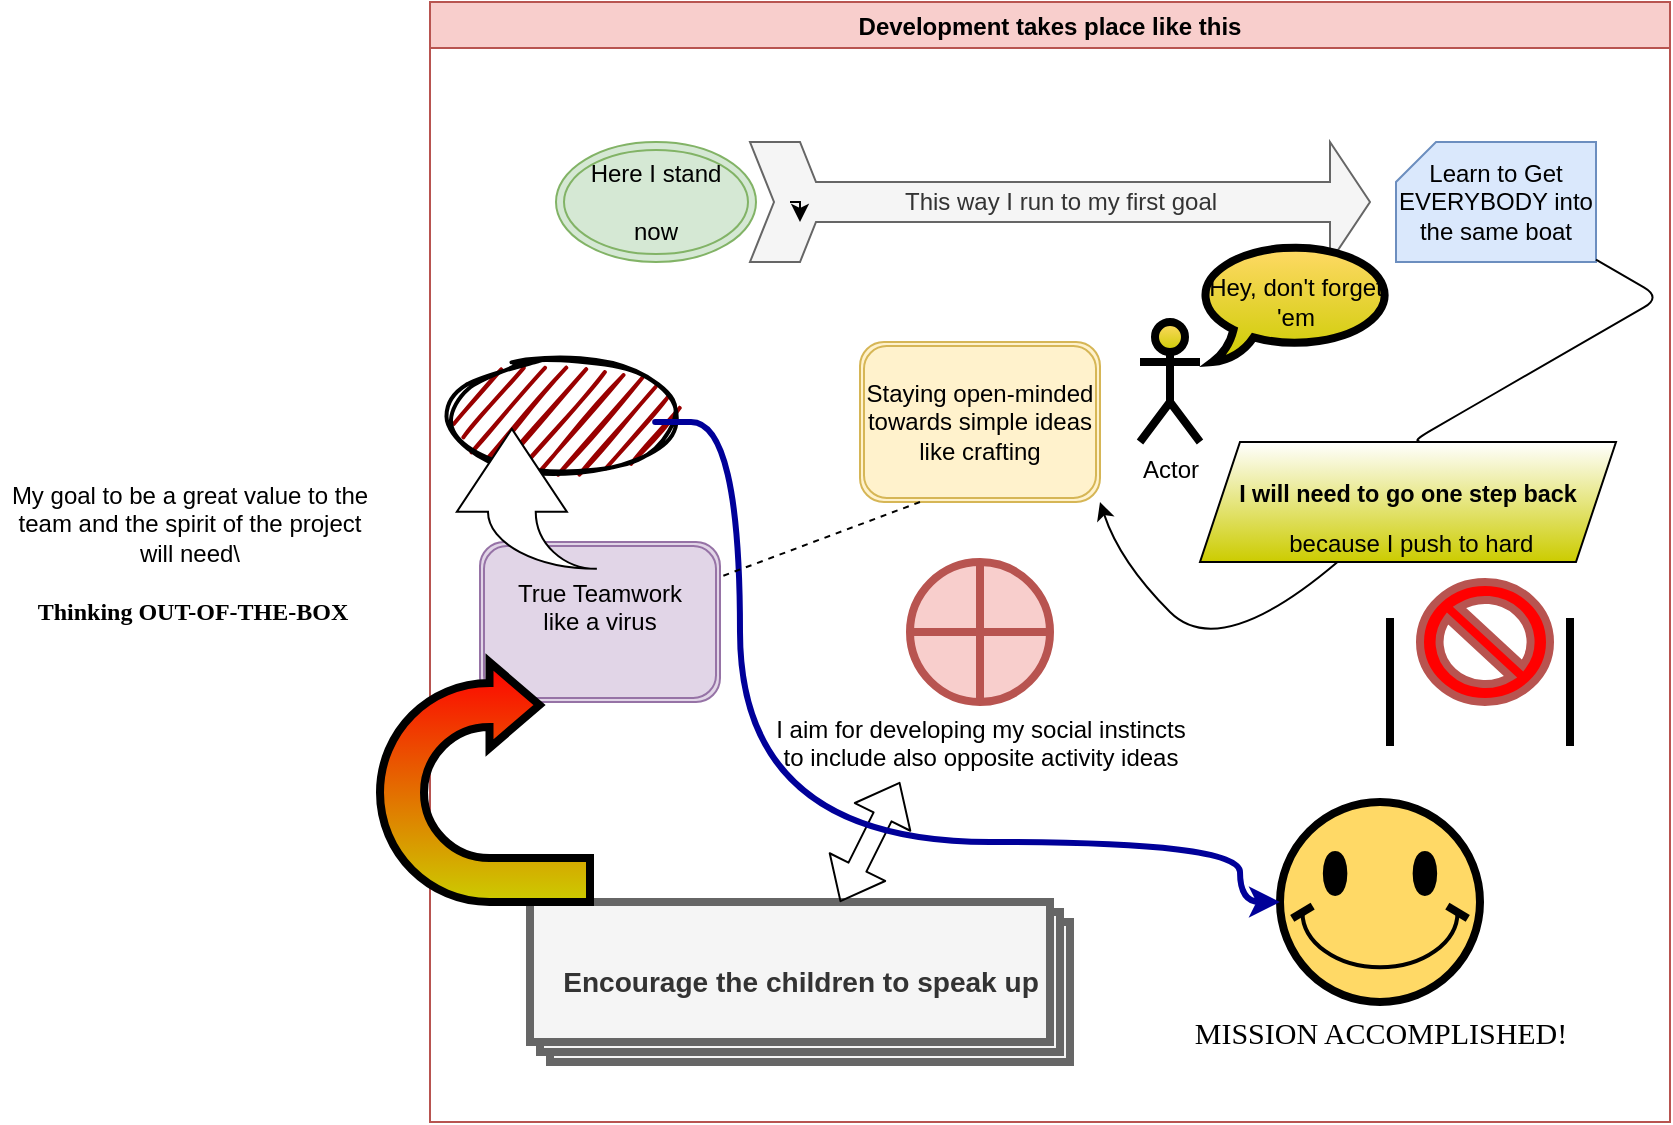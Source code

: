 <mxfile version="13.9.1" type="github">
  <diagram id="wFE0QG_FPsp0jaGvCLVb" name="Page-1">
    <mxGraphModel dx="1884" dy="575" grid="1" gridSize="10" guides="1" tooltips="1" connect="1" arrows="1" fold="1" page="1" pageScale="1" pageWidth="850" pageHeight="1100" math="0" shadow="0">
      <root>
        <mxCell id="0" />
        <mxCell id="OvUPb9AXrMZjdHnym7Ba-2" parent="0" />
        <mxCell id="OvUPb9AXrMZjdHnym7Ba-3" value="&lt;div&gt;True Teamwork&lt;/div&gt;&lt;div&gt;like a virus&lt;br&gt;&lt;/div&gt;&lt;div&gt;&lt;br&gt;&lt;/div&gt;" style="shape=ext;double=1;rounded=1;whiteSpace=wrap;html=1;fillColor=#e1d5e7;strokeColor=#9673a6;" vertex="1" parent="OvUPb9AXrMZjdHnym7Ba-2">
          <mxGeometry x="140" y="360" width="120" height="80" as="geometry" />
        </mxCell>
        <mxCell id="OvUPb9AXrMZjdHnym7Ba-4" value="Staying open-minded towards simple ideas like crafting" style="shape=ext;double=1;rounded=1;whiteSpace=wrap;html=1;fillColor=#fff2cc;strokeColor=#d6b656;" vertex="1" parent="OvUPb9AXrMZjdHnym7Ba-2">
          <mxGeometry x="330" y="260" width="120" height="80" as="geometry" />
        </mxCell>
        <mxCell id="OvUPb9AXrMZjdHnym7Ba-6" value="Development takes place like this" style="swimlane;fillColor=#f8cecc;strokeColor=#b85450;" vertex="1" parent="OvUPb9AXrMZjdHnym7Ba-2">
          <mxGeometry x="115" y="90" width="620" height="560" as="geometry" />
        </mxCell>
        <mxCell id="OvUPb9AXrMZjdHnym7Ba-8" value="" style="ellipse;whiteSpace=wrap;html=1;strokeWidth=2;fillWeight=2;hachureGap=8;fillColor=#990000;fillStyle=dots;sketch=1;" vertex="1" parent="OvUPb9AXrMZjdHnym7Ba-6">
          <mxGeometry x="10" y="180" width="112" height="55" as="geometry" />
        </mxCell>
        <mxCell id="OvUPb9AXrMZjdHnym7Ba-10" value="&lt;div&gt;Here I stand&lt;/div&gt;&lt;div&gt;&lt;br&gt;&lt;/div&gt;now" style="ellipse;shape=doubleEllipse;whiteSpace=wrap;html=1;fillColor=#d5e8d4;strokeColor=#82b366;" vertex="1" parent="OvUPb9AXrMZjdHnym7Ba-6">
          <mxGeometry x="63" y="70" width="100" height="60" as="geometry" />
        </mxCell>
        <mxCell id="OvUPb9AXrMZjdHnym7Ba-11" value="This way I run to my first goal" style="html=1;shadow=0;dashed=0;align=center;verticalAlign=middle;shape=mxgraph.arrows2.tailedNotchedArrow;dy1=10;dx1=20;notch=12;arrowHead=20;dx2=25;dy2=30;fillColor=#f5f5f5;strokeColor=#666666;fontColor=#333333;" vertex="1" parent="OvUPb9AXrMZjdHnym7Ba-6">
          <mxGeometry x="160" y="70" width="310" height="60" as="geometry" />
        </mxCell>
        <mxCell id="OvUPb9AXrMZjdHnym7Ba-12" value="Learn to Get EVERYBODY into the same boat" style="verticalLabelPosition=middle;verticalAlign=middle;html=1;shape=card;whiteSpace=wrap;size=20;arcSize=12;fillColor=#dae8fc;strokeColor=#6c8ebf;labelPosition=center;align=center;" vertex="1" parent="OvUPb9AXrMZjdHnym7Ba-6">
          <mxGeometry x="483" y="70" width="100" height="60" as="geometry" />
        </mxCell>
        <mxCell id="OvUPb9AXrMZjdHnym7Ba-13" value="&lt;div&gt;I aim for developing my social instincts&lt;/div&gt;&lt;div&gt;to include also opposite activity ideas&lt;br&gt; &lt;/div&gt;" style="verticalLabelPosition=bottom;verticalAlign=top;html=1;shape=mxgraph.flowchart.summing_function;fillColor=#f8cecc;strokeColor=#b85450;strokeWidth=4;" vertex="1" parent="OvUPb9AXrMZjdHnym7Ba-6">
          <mxGeometry x="240" y="280" width="70" height="70" as="geometry" />
        </mxCell>
        <mxCell id="OvUPb9AXrMZjdHnym7Ba-16" value="&lt;div&gt;&lt;h3&gt;Encourage the children to speak up&lt;/h3&gt;&lt;/div&gt;" style="verticalLabelPosition=middle;verticalAlign=middle;html=1;shape=mxgraph.basic.layered_rect;dx=10;outlineConnect=0;strokeWidth=4;align=center;labelPosition=center;fillColor=#f5f5f5;strokeColor=#666666;fontColor=#333333;" vertex="1" parent="OvUPb9AXrMZjdHnym7Ba-6">
          <mxGeometry x="50" y="450" width="270" height="80" as="geometry" />
        </mxCell>
        <mxCell id="OvUPb9AXrMZjdHnym7Ba-17" value="&lt;font style=&quot;font-size: 15px&quot; face=&quot;Comic Sans MS&quot;&gt;MISSION ACCOMPLISHED!&lt;/font&gt;" style="verticalLabelPosition=bottom;verticalAlign=top;html=1;shape=mxgraph.basic.smiley;strokeWidth=4;align=center;fillColor=#FFD966;" vertex="1" parent="OvUPb9AXrMZjdHnym7Ba-6">
          <mxGeometry x="425" y="400" width="100" height="100" as="geometry" />
        </mxCell>
        <mxCell id="OvUPb9AXrMZjdHnym7Ba-23" value="" style="shape=flexArrow;endArrow=classic;startArrow=classic;html=1;" edge="1" parent="OvUPb9AXrMZjdHnym7Ba-6" source="OvUPb9AXrMZjdHnym7Ba-16">
          <mxGeometry width="50" height="50" relative="1" as="geometry">
            <mxPoint x="150" y="360" as="sourcePoint" />
            <mxPoint x="235" y="390" as="targetPoint" />
          </mxGeometry>
        </mxCell>
        <mxCell id="OvUPb9AXrMZjdHnym7Ba-26" value="Actor" style="shape=umlActor;verticalLabelPosition=bottom;verticalAlign=top;html=1;outlineConnect=0;strokeWidth=4;fillColor=#FFD966;gradientColor=#CCCC00;align=center;" vertex="1" parent="OvUPb9AXrMZjdHnym7Ba-6">
          <mxGeometry x="355" y="160" width="30" height="60" as="geometry" />
        </mxCell>
        <mxCell id="OvUPb9AXrMZjdHnym7Ba-29" value="Hey, don&#39;t forget &#39;em" style="whiteSpace=wrap;html=1;shape=mxgraph.basic.oval_callout;strokeWidth=4;fillColor=#FFD966;gradientColor=#CCCC00;align=center;" vertex="1" parent="OvUPb9AXrMZjdHnym7Ba-6">
          <mxGeometry x="383" y="120" width="100" height="60" as="geometry" />
        </mxCell>
        <mxCell id="OvUPb9AXrMZjdHnym7Ba-30" value="" style="verticalLabelPosition=bottom;verticalAlign=top;html=1;shape=mxgraph.basic.no_symbol;strokeWidth=4;align=center;strokeColor=#b85450;fillColor=#FF0000;" vertex="1" parent="OvUPb9AXrMZjdHnym7Ba-6">
          <mxGeometry x="495" y="290" width="65" height="60" as="geometry" />
        </mxCell>
        <mxCell id="OvUPb9AXrMZjdHnym7Ba-31" value="" style="shape=partialRectangle;whiteSpace=wrap;html=1;top=0;bottom=0;fillColor=none;strokeWidth=4;align=center;" vertex="1" parent="OvUPb9AXrMZjdHnym7Ba-6">
          <mxGeometry x="480" y="310" width="90" height="60" as="geometry" />
        </mxCell>
        <mxCell id="OvUPb9AXrMZjdHnym7Ba-5" value="" style="html=1;shadow=0;dashed=0;align=center;verticalAlign=middle;shape=mxgraph.arrows2.jumpInArrow;dy=11.94;dx=41.44;arrowHead=55;rotation=-90;" vertex="1" parent="OvUPb9AXrMZjdHnym7Ba-6">
          <mxGeometry x="13.43" y="213.43" width="70" height="70" as="geometry" />
        </mxCell>
        <mxCell id="OvUPb9AXrMZjdHnym7Ba-36" value="" style="html=1;shadow=0;dashed=0;align=center;verticalAlign=middle;shape=mxgraph.arrows2.uTurnArrow;dy=11;arrowHead=43;dx2=25;strokeWidth=4;fillColor=#FF0000;gradientColor=#CCCC00;" vertex="1" parent="OvUPb9AXrMZjdHnym7Ba-6">
          <mxGeometry x="-25" y="330" width="105" height="120" as="geometry" />
        </mxCell>
        <mxCell id="OvUPb9AXrMZjdHnym7Ba-35" value="" style="edgeStyle=orthogonalEdgeStyle;orthogonalLoop=1;jettySize=auto;html=1;curved=1;strokeColor=#000099;strokeWidth=3;" edge="1" parent="OvUPb9AXrMZjdHnym7Ba-6" target="OvUPb9AXrMZjdHnym7Ba-17">
          <mxGeometry relative="1" as="geometry">
            <mxPoint x="115" y="210" as="sourcePoint" />
            <mxPoint x="405" y="440" as="targetPoint" />
            <Array as="points">
              <mxPoint x="106" y="210" />
              <mxPoint x="155" y="210" />
              <mxPoint x="155" y="420" />
              <mxPoint x="405" y="420" />
              <mxPoint x="405" y="450" />
            </Array>
          </mxGeometry>
        </mxCell>
        <mxCell id="OvUPb9AXrMZjdHnym7Ba-14" value="&lt;div style=&quot;font-size: 10px&quot; align=&quot;center&quot;&gt;&lt;h3&gt;I will need to go one step back&lt;/h3&gt;&lt;/div&gt;&amp;nbsp;because I push to hard" style="shape=parallelogram;perimeter=parallelogramPerimeter;whiteSpace=wrap;html=1;fixedSize=1;verticalAlign=top;gradientColor=#CCCC00;arcSize=12;align=center;" vertex="1" parent="OvUPb9AXrMZjdHnym7Ba-2">
          <mxGeometry x="500" y="310" width="208" height="60" as="geometry" />
        </mxCell>
        <mxCell id="OvUPb9AXrMZjdHnym7Ba-21" value="" style="endArrow=none;dashed=1;html=1;exitX=0.25;exitY=1;exitDx=0;exitDy=0;" edge="1" parent="OvUPb9AXrMZjdHnym7Ba-2" source="OvUPb9AXrMZjdHnym7Ba-4" target="OvUPb9AXrMZjdHnym7Ba-3">
          <mxGeometry width="50" height="50" relative="1" as="geometry">
            <mxPoint x="350" y="390" as="sourcePoint" />
            <mxPoint x="400" y="340" as="targetPoint" />
          </mxGeometry>
        </mxCell>
        <mxCell id="OvUPb9AXrMZjdHnym7Ba-24" style="edgeStyle=orthogonalEdgeStyle;rounded=0;orthogonalLoop=1;jettySize=auto;html=1;exitX=0;exitY=0.5;exitDx=20;exitDy=0;exitPerimeter=0;" edge="1" parent="OvUPb9AXrMZjdHnym7Ba-2" source="OvUPb9AXrMZjdHnym7Ba-11">
          <mxGeometry relative="1" as="geometry">
            <mxPoint x="300" y="200" as="targetPoint" />
          </mxGeometry>
        </mxCell>
        <mxCell id="OvUPb9AXrMZjdHnym7Ba-25" value="" style="curved=1;endArrow=classic;html=1;" edge="1" parent="OvUPb9AXrMZjdHnym7Ba-2" source="OvUPb9AXrMZjdHnym7Ba-14">
          <mxGeometry width="50" height="50" relative="1" as="geometry">
            <mxPoint x="460" y="420" as="sourcePoint" />
            <mxPoint x="450" y="340" as="targetPoint" />
            <Array as="points">
              <mxPoint x="510" y="420" />
              <mxPoint x="460" y="370" />
            </Array>
          </mxGeometry>
        </mxCell>
        <mxCell id="OvUPb9AXrMZjdHnym7Ba-9" value="" style="edgeStyle=isometricEdgeStyle;endArrow=none;html=1;elbow=vertical;" edge="1" parent="OvUPb9AXrMZjdHnym7Ba-2" target="OvUPb9AXrMZjdHnym7Ba-12">
          <mxGeometry width="50" height="100" relative="1" as="geometry">
            <mxPoint x="610" y="310" as="sourcePoint" />
            <mxPoint x="658.8" y="290" as="targetPoint" />
            <Array as="points">
              <mxPoint x="640" y="290" />
            </Array>
          </mxGeometry>
        </mxCell>
        <mxCell id="OvUPb9AXrMZjdHnym7Ba-39" value="&lt;div&gt;My goal to be a great value to the team and the spirit of the project will need\\&lt;/div&gt;&lt;div&gt;&lt;br&gt;&lt;/div&gt;&lt;div&gt;&lt;font face=&quot;Verdana&quot;&gt;&lt;b&gt;&amp;nbsp;Thinking OUT-OF-THE-BOX&lt;/b&gt;&lt;/font&gt;&lt;br&gt;&lt;/div&gt;" style="text;html=1;strokeColor=none;fillColor=none;spacing=5;spacingTop=-20;whiteSpace=wrap;overflow=hidden;rounded=0;align=center;" vertex="1" parent="OvUPb9AXrMZjdHnym7Ba-2">
          <mxGeometry x="-100" y="340" width="190" height="120" as="geometry" />
        </mxCell>
      </root>
    </mxGraphModel>
  </diagram>
</mxfile>
